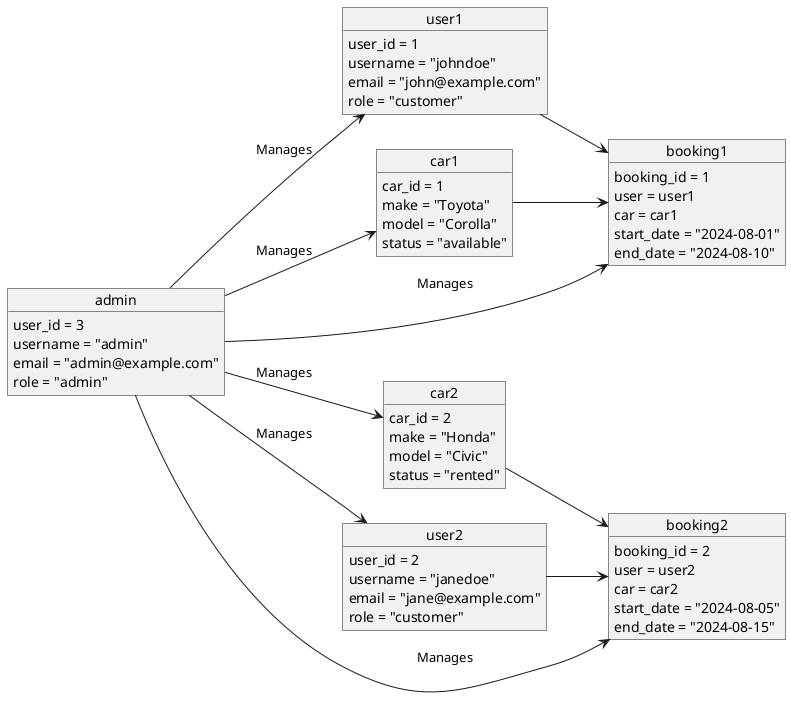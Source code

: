 @startuml

!define RECTANGLE_COLOR #F9F9F9
left to right direction

object user1 {
    user_id = 1
    username = "johndoe"
    email = "john@example.com"
    role = "customer"
}

object user2 {
    user_id = 2
    username = "janedoe"
    email = "jane@example.com"
    role = "customer"
}

object admin {
    user_id = 3
    username = "admin"
    email = "admin@example.com"
    role = "admin"
}

object car1 {
    car_id = 1
    make = "Toyota"
    model = "Corolla"
    status = "available"
}

object car2 {
    car_id = 2
    make = "Honda"
    model = "Civic"
    status = "rented"
}

object booking1 {
    booking_id = 1
    user = user1
    car = car1
    start_date = "2024-08-01"
    end_date = "2024-08-10"
}

object booking2 {
    booking_id = 2
    user = user2
    car = car2
    start_date = "2024-08-05"
    end_date = "2024-08-15"
}

' Relations between users and their bookings
user1 --> booking1
car1 --> booking1

user2 --> booking2
car2 --> booking2

' Admin relations
admin --> car1 : "Manages"
admin --> car2 : "Manages"
admin --> booking1 : "Manages"
admin --> booking2 : "Manages"
admin --> user1 : "Manages"
admin --> user2 : "Manages"

@enduml
